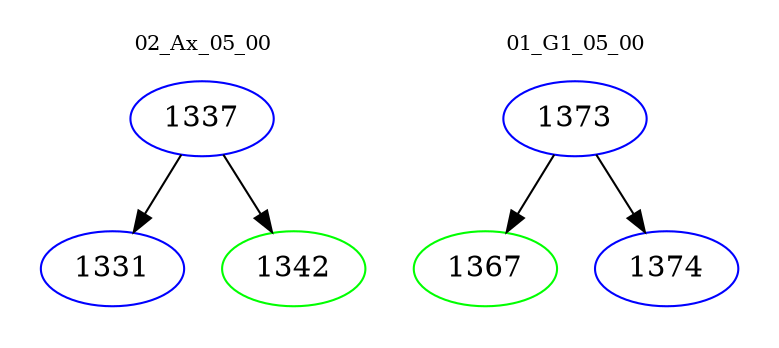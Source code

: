 digraph{
subgraph cluster_0 {
color = white
label = "02_Ax_05_00";
fontsize=10;
T0_1337 [label="1337", color="blue"]
T0_1337 -> T0_1331 [color="black"]
T0_1331 [label="1331", color="blue"]
T0_1337 -> T0_1342 [color="black"]
T0_1342 [label="1342", color="green"]
}
subgraph cluster_1 {
color = white
label = "01_G1_05_00";
fontsize=10;
T1_1373 [label="1373", color="blue"]
T1_1373 -> T1_1367 [color="black"]
T1_1367 [label="1367", color="green"]
T1_1373 -> T1_1374 [color="black"]
T1_1374 [label="1374", color="blue"]
}
}
